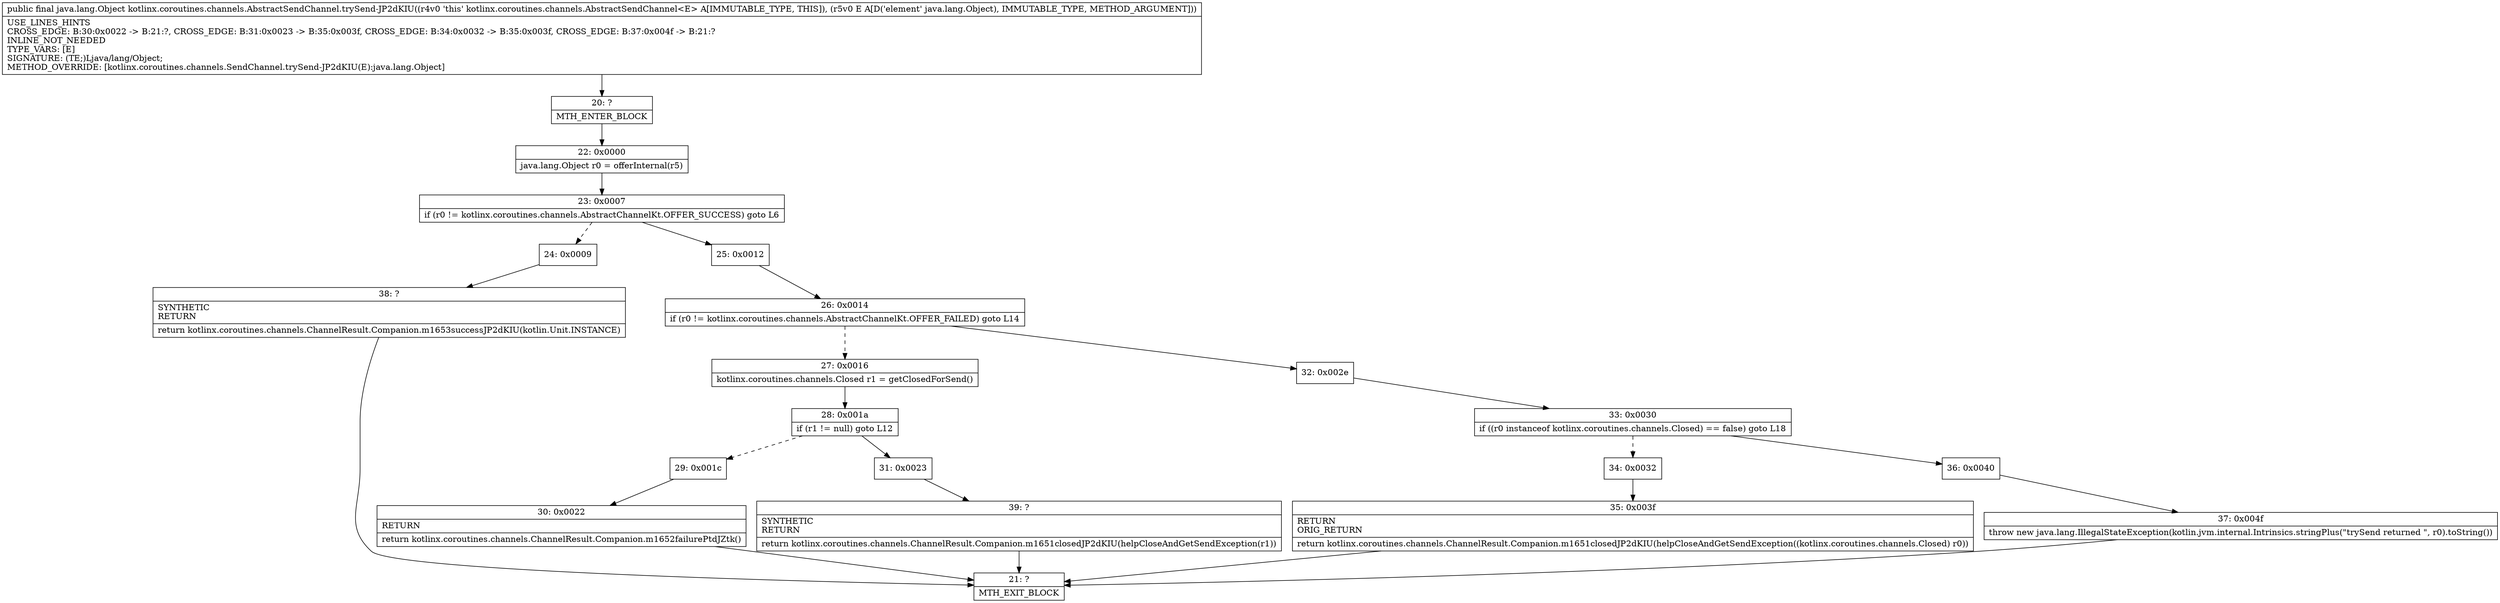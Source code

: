 digraph "CFG forkotlinx.coroutines.channels.AbstractSendChannel.trySend\-JP2dKIU(Ljava\/lang\/Object;)Ljava\/lang\/Object;" {
Node_20 [shape=record,label="{20\:\ ?|MTH_ENTER_BLOCK\l}"];
Node_22 [shape=record,label="{22\:\ 0x0000|java.lang.Object r0 = offerInternal(r5)\l}"];
Node_23 [shape=record,label="{23\:\ 0x0007|if (r0 != kotlinx.coroutines.channels.AbstractChannelKt.OFFER_SUCCESS) goto L6\l}"];
Node_24 [shape=record,label="{24\:\ 0x0009}"];
Node_38 [shape=record,label="{38\:\ ?|SYNTHETIC\lRETURN\l|return kotlinx.coroutines.channels.ChannelResult.Companion.m1653successJP2dKIU(kotlin.Unit.INSTANCE)\l}"];
Node_21 [shape=record,label="{21\:\ ?|MTH_EXIT_BLOCK\l}"];
Node_25 [shape=record,label="{25\:\ 0x0012}"];
Node_26 [shape=record,label="{26\:\ 0x0014|if (r0 != kotlinx.coroutines.channels.AbstractChannelKt.OFFER_FAILED) goto L14\l}"];
Node_27 [shape=record,label="{27\:\ 0x0016|kotlinx.coroutines.channels.Closed r1 = getClosedForSend()\l}"];
Node_28 [shape=record,label="{28\:\ 0x001a|if (r1 != null) goto L12\l}"];
Node_29 [shape=record,label="{29\:\ 0x001c}"];
Node_30 [shape=record,label="{30\:\ 0x0022|RETURN\l|return kotlinx.coroutines.channels.ChannelResult.Companion.m1652failurePtdJZtk()\l}"];
Node_31 [shape=record,label="{31\:\ 0x0023}"];
Node_39 [shape=record,label="{39\:\ ?|SYNTHETIC\lRETURN\l|return kotlinx.coroutines.channels.ChannelResult.Companion.m1651closedJP2dKIU(helpCloseAndGetSendException(r1))\l}"];
Node_32 [shape=record,label="{32\:\ 0x002e}"];
Node_33 [shape=record,label="{33\:\ 0x0030|if ((r0 instanceof kotlinx.coroutines.channels.Closed) == false) goto L18\l}"];
Node_34 [shape=record,label="{34\:\ 0x0032}"];
Node_35 [shape=record,label="{35\:\ 0x003f|RETURN\lORIG_RETURN\l|return kotlinx.coroutines.channels.ChannelResult.Companion.m1651closedJP2dKIU(helpCloseAndGetSendException((kotlinx.coroutines.channels.Closed) r0))\l}"];
Node_36 [shape=record,label="{36\:\ 0x0040}"];
Node_37 [shape=record,label="{37\:\ 0x004f|throw new java.lang.IllegalStateException(kotlin.jvm.internal.Intrinsics.stringPlus(\"trySend returned \", r0).toString())\l}"];
MethodNode[shape=record,label="{public final java.lang.Object kotlinx.coroutines.channels.AbstractSendChannel.trySend\-JP2dKIU((r4v0 'this' kotlinx.coroutines.channels.AbstractSendChannel\<E\> A[IMMUTABLE_TYPE, THIS]), (r5v0 E A[D('element' java.lang.Object), IMMUTABLE_TYPE, METHOD_ARGUMENT]))  | USE_LINES_HINTS\lCROSS_EDGE: B:30:0x0022 \-\> B:21:?, CROSS_EDGE: B:31:0x0023 \-\> B:35:0x003f, CROSS_EDGE: B:34:0x0032 \-\> B:35:0x003f, CROSS_EDGE: B:37:0x004f \-\> B:21:?\lINLINE_NOT_NEEDED\lTYPE_VARS: [E]\lSIGNATURE: (TE;)Ljava\/lang\/Object;\lMETHOD_OVERRIDE: [kotlinx.coroutines.channels.SendChannel.trySend\-JP2dKIU(E):java.lang.Object]\l}"];
MethodNode -> Node_20;Node_20 -> Node_22;
Node_22 -> Node_23;
Node_23 -> Node_24[style=dashed];
Node_23 -> Node_25;
Node_24 -> Node_38;
Node_38 -> Node_21;
Node_25 -> Node_26;
Node_26 -> Node_27[style=dashed];
Node_26 -> Node_32;
Node_27 -> Node_28;
Node_28 -> Node_29[style=dashed];
Node_28 -> Node_31;
Node_29 -> Node_30;
Node_30 -> Node_21;
Node_31 -> Node_39;
Node_39 -> Node_21;
Node_32 -> Node_33;
Node_33 -> Node_34[style=dashed];
Node_33 -> Node_36;
Node_34 -> Node_35;
Node_35 -> Node_21;
Node_36 -> Node_37;
Node_37 -> Node_21;
}

